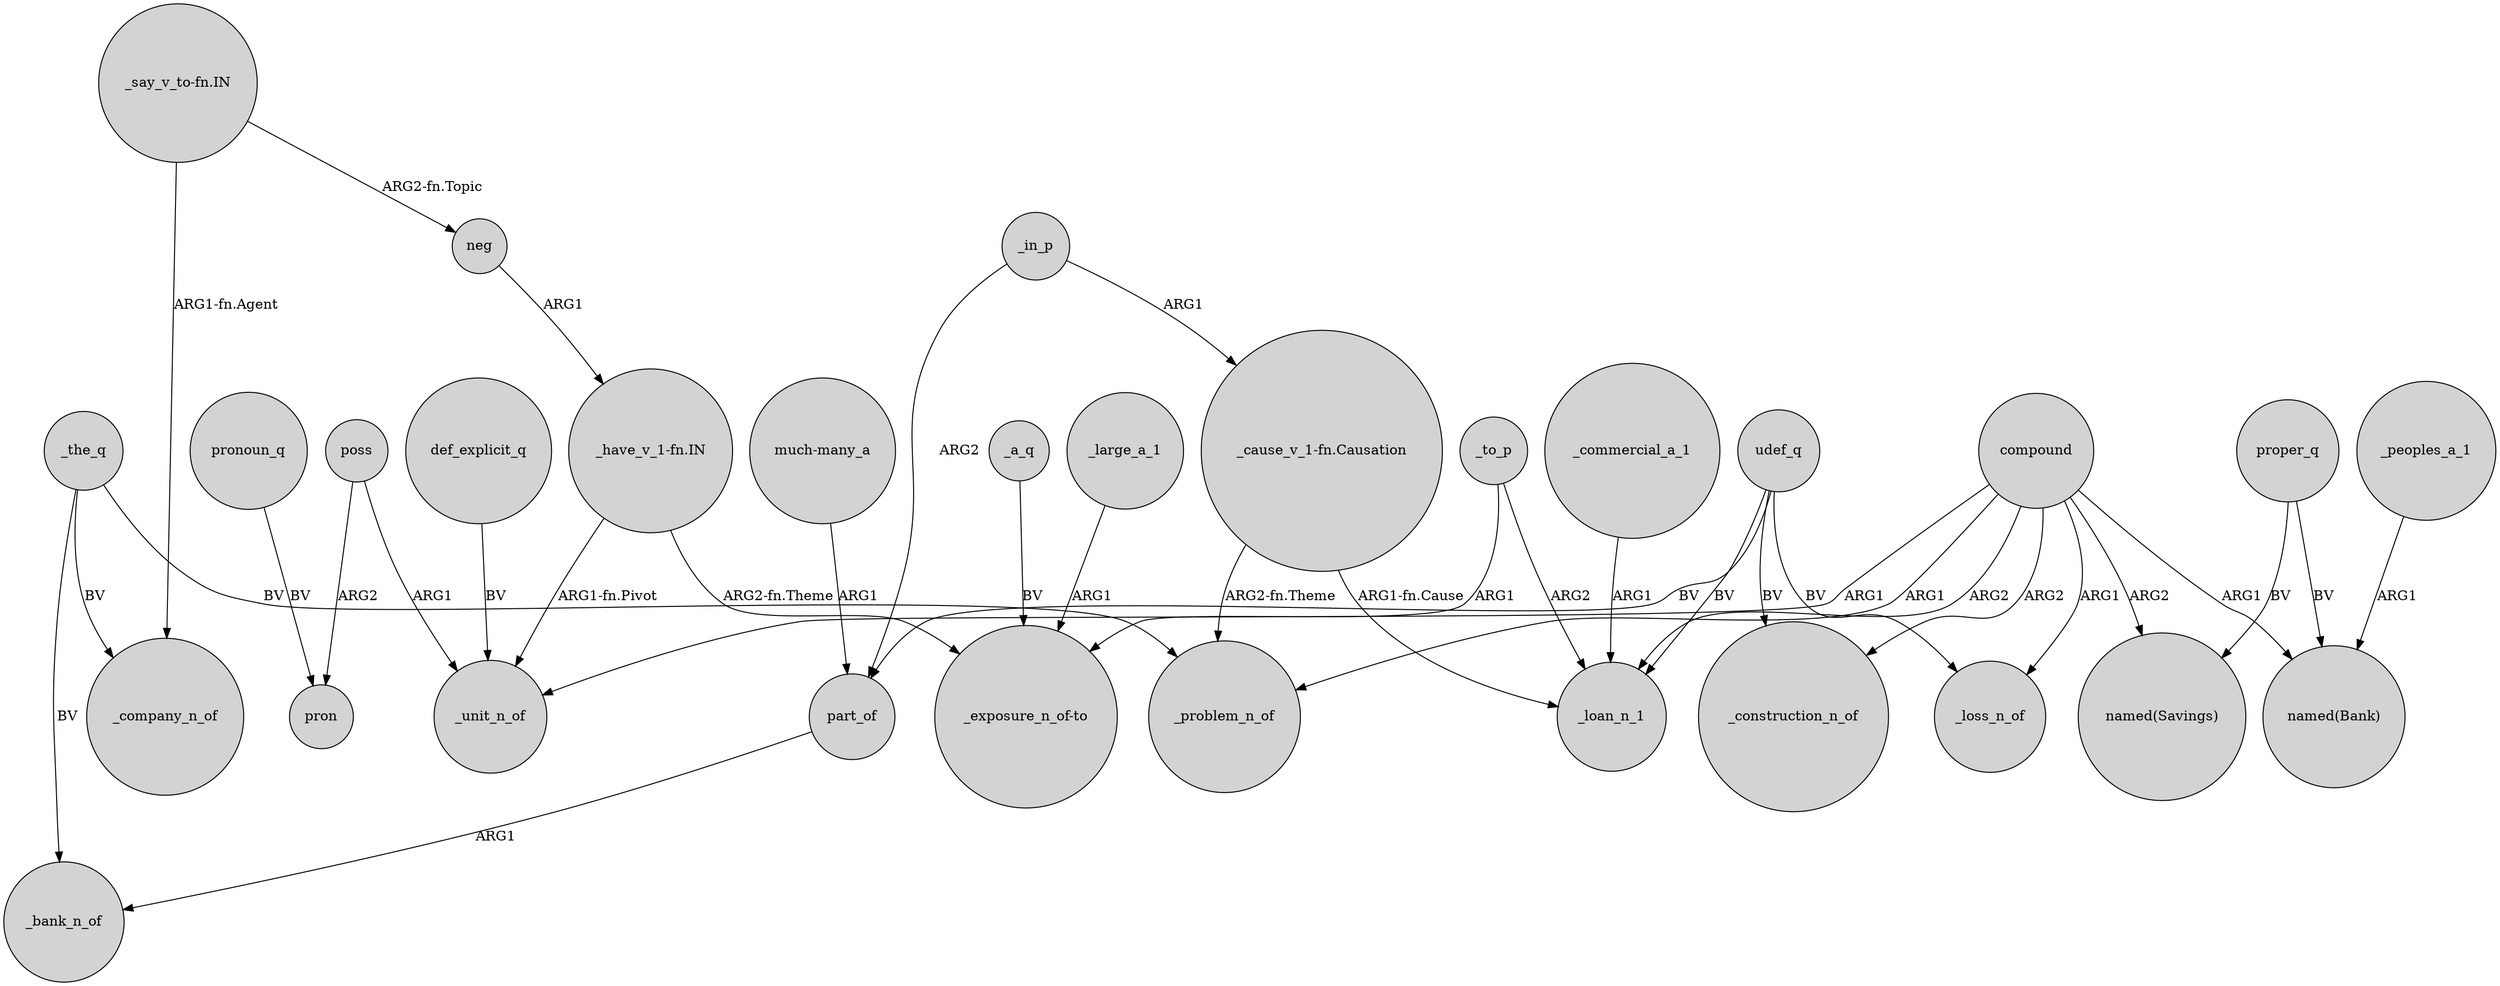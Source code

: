 digraph {
	node [shape=circle style=filled]
	udef_q -> part_of [label=BV]
	poss -> pron [label=ARG2]
	_a_q -> "_exposure_n_of-to" [label=BV]
	neg -> "_have_v_1-fn.IN" [label=ARG1]
	def_explicit_q -> _unit_n_of [label=BV]
	compound -> _unit_n_of [label=ARG1]
	_to_p -> _loan_n_1 [label=ARG2]
	"much-many_a" -> part_of [label=ARG1]
	"_cause_v_1-fn.Causation" -> _problem_n_of [label="ARG2-fn.Theme"]
	_the_q -> _problem_n_of [label=BV]
	"_have_v_1-fn.IN" -> _unit_n_of [label="ARG1-fn.Pivot"]
	part_of -> _bank_n_of [label=ARG1]
	_the_q -> _company_n_of [label=BV]
	compound -> _loan_n_1 [label=ARG2]
	proper_q -> "named(Bank)" [label=BV]
	pronoun_q -> pron [label=BV]
	"_cause_v_1-fn.Causation" -> _loan_n_1 [label="ARG1-fn.Cause"]
	_the_q -> _bank_n_of [label=BV]
	poss -> _unit_n_of [label=ARG1]
	compound -> _problem_n_of [label=ARG1]
	_large_a_1 -> "_exposure_n_of-to" [label=ARG1]
	_peoples_a_1 -> "named(Bank)" [label=ARG1]
	_in_p -> "_cause_v_1-fn.Causation" [label=ARG1]
	proper_q -> "named(Savings)" [label=BV]
	compound -> "named(Bank)" [label=ARG1]
	"_say_v_to-fn.IN" -> _company_n_of [label="ARG1-fn.Agent"]
	"_say_v_to-fn.IN" -> neg [label="ARG2-fn.Topic"]
	compound -> _loss_n_of [label=ARG1]
	"_have_v_1-fn.IN" -> "_exposure_n_of-to" [label="ARG2-fn.Theme"]
	compound -> _construction_n_of [label=ARG2]
	_in_p -> part_of [label=ARG2]
	udef_q -> _construction_n_of [label=BV]
	_to_p -> "_exposure_n_of-to" [label=ARG1]
	compound -> "named(Savings)" [label=ARG2]
	udef_q -> _loss_n_of [label=BV]
	_commercial_a_1 -> _loan_n_1 [label=ARG1]
	udef_q -> _loan_n_1 [label=BV]
}

